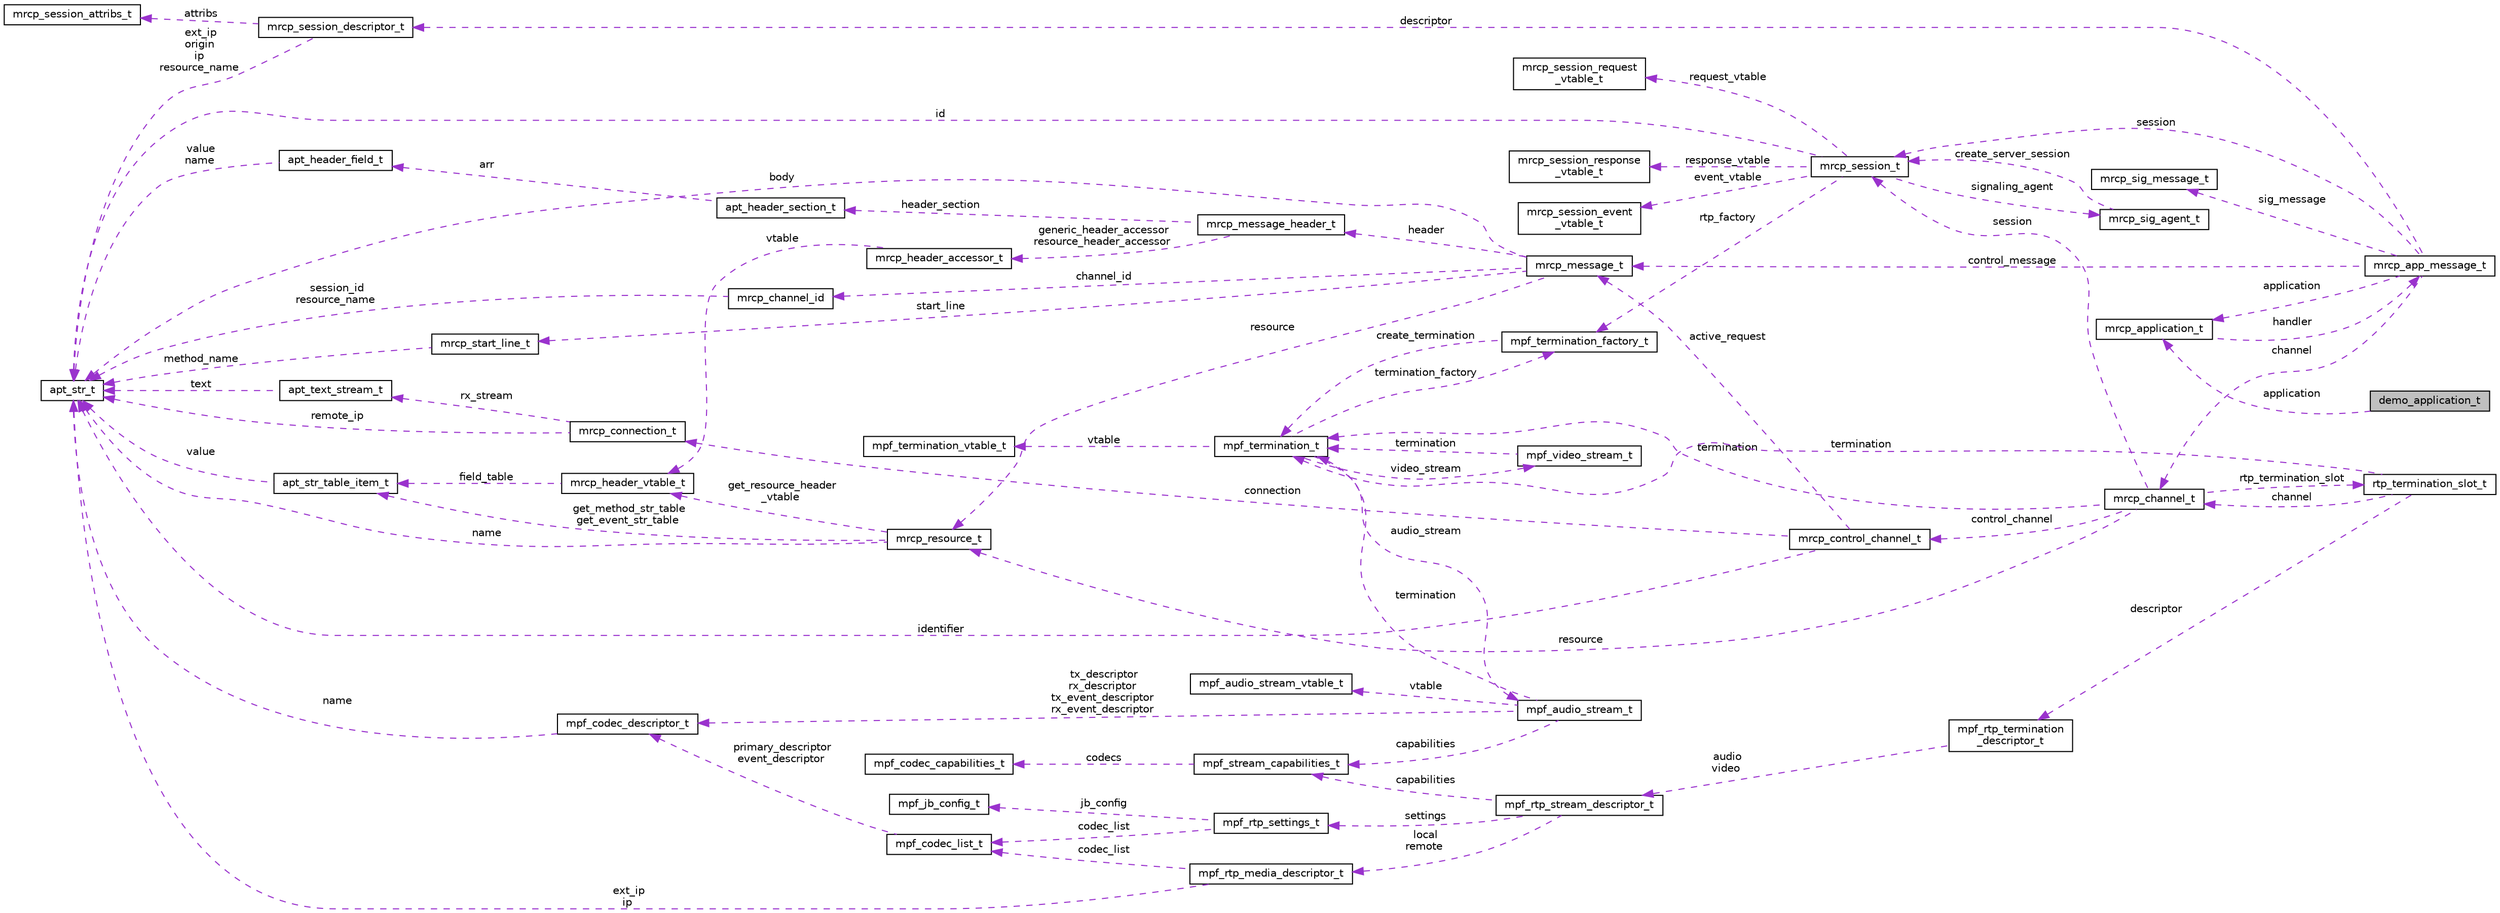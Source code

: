 digraph "demo_application_t"
{
  edge [fontname="Helvetica",fontsize="10",labelfontname="Helvetica",labelfontsize="10"];
  node [fontname="Helvetica",fontsize="10",shape=record];
  rankdir="LR";
  Node1 [label="demo_application_t",height=0.2,width=0.4,color="black", fillcolor="grey75", style="filled", fontcolor="black"];
  Node2 -> Node1 [dir="back",color="darkorchid3",fontsize="10",style="dashed",label=" application" ,fontname="Helvetica"];
  Node2 [label="mrcp_application_t",height=0.2,width=0.4,color="black", fillcolor="white", style="filled",URL="$structmrcp__application__t.html"];
  Node3 -> Node2 [dir="back",color="darkorchid3",fontsize="10",style="dashed",label=" handler" ,fontname="Helvetica"];
  Node3 [label="mrcp_app_message_t",height=0.2,width=0.4,color="black", fillcolor="white", style="filled",URL="$structmrcp__app__message__t.html"];
  Node2 -> Node3 [dir="back",color="darkorchid3",fontsize="10",style="dashed",label=" application" ,fontname="Helvetica"];
  Node4 -> Node3 [dir="back",color="darkorchid3",fontsize="10",style="dashed",label=" session" ,fontname="Helvetica"];
  Node4 [label="mrcp_session_t",height=0.2,width=0.4,color="black", fillcolor="white", style="filled",URL="$structmrcp__session__t.html"];
  Node5 -> Node4 [dir="back",color="darkorchid3",fontsize="10",style="dashed",label=" event_vtable" ,fontname="Helvetica"];
  Node5 [label="mrcp_session_event\l_vtable_t",height=0.2,width=0.4,color="black", fillcolor="white", style="filled",URL="$structmrcp__session__event__vtable__t.html"];
  Node6 -> Node4 [dir="back",color="darkorchid3",fontsize="10",style="dashed",label=" rtp_factory" ,fontname="Helvetica"];
  Node6 [label="mpf_termination_factory_t",height=0.2,width=0.4,color="black", fillcolor="white", style="filled",URL="$structmpf__termination__factory__t.html"];
  Node7 -> Node6 [dir="back",color="darkorchid3",fontsize="10",style="dashed",label=" create_termination" ,fontname="Helvetica"];
  Node7 [label="mpf_termination_t",height=0.2,width=0.4,color="black", fillcolor="white", style="filled",URL="$structmpf__termination__t.html"];
  Node8 -> Node7 [dir="back",color="darkorchid3",fontsize="10",style="dashed",label=" vtable" ,fontname="Helvetica"];
  Node8 [label="mpf_termination_vtable_t",height=0.2,width=0.4,color="black", fillcolor="white", style="filled",URL="$structmpf__termination__vtable__t.html"];
  Node6 -> Node7 [dir="back",color="darkorchid3",fontsize="10",style="dashed",label=" termination_factory" ,fontname="Helvetica"];
  Node9 -> Node7 [dir="back",color="darkorchid3",fontsize="10",style="dashed",label=" audio_stream" ,fontname="Helvetica"];
  Node9 [label="mpf_audio_stream_t",height=0.2,width=0.4,color="black", fillcolor="white", style="filled",URL="$structmpf__audio__stream__t.html"];
  Node10 -> Node9 [dir="back",color="darkorchid3",fontsize="10",style="dashed",label=" vtable" ,fontname="Helvetica"];
  Node10 [label="mpf_audio_stream_vtable_t",height=0.2,width=0.4,color="black", fillcolor="white", style="filled",URL="$structmpf__audio__stream__vtable__t.html"];
  Node11 -> Node9 [dir="back",color="darkorchid3",fontsize="10",style="dashed",label=" capabilities" ,fontname="Helvetica"];
  Node11 [label="mpf_stream_capabilities_t",height=0.2,width=0.4,color="black", fillcolor="white", style="filled",URL="$structmpf__stream__capabilities__t.html"];
  Node12 -> Node11 [dir="back",color="darkorchid3",fontsize="10",style="dashed",label=" codecs" ,fontname="Helvetica"];
  Node12 [label="mpf_codec_capabilities_t",height=0.2,width=0.4,color="black", fillcolor="white", style="filled",URL="$structmpf__codec__capabilities__t.html"];
  Node13 -> Node9 [dir="back",color="darkorchid3",fontsize="10",style="dashed",label=" tx_descriptor\nrx_descriptor\ntx_event_descriptor\nrx_event_descriptor" ,fontname="Helvetica"];
  Node13 [label="mpf_codec_descriptor_t",height=0.2,width=0.4,color="black", fillcolor="white", style="filled",URL="$structmpf__codec__descriptor__t.html"];
  Node14 -> Node13 [dir="back",color="darkorchid3",fontsize="10",style="dashed",label=" name" ,fontname="Helvetica"];
  Node14 [label="apt_str_t",height=0.2,width=0.4,color="black", fillcolor="white", style="filled",URL="$structapt__str__t.html"];
  Node7 -> Node9 [dir="back",color="darkorchid3",fontsize="10",style="dashed",label=" termination" ,fontname="Helvetica"];
  Node15 -> Node7 [dir="back",color="darkorchid3",fontsize="10",style="dashed",label=" video_stream" ,fontname="Helvetica"];
  Node15 [label="mpf_video_stream_t",height=0.2,width=0.4,color="black", fillcolor="white", style="filled",URL="$structmpf__video__stream__t.html"];
  Node7 -> Node15 [dir="back",color="darkorchid3",fontsize="10",style="dashed",label=" termination" ,fontname="Helvetica"];
  Node14 -> Node4 [dir="back",color="darkorchid3",fontsize="10",style="dashed",label=" id" ,fontname="Helvetica"];
  Node16 -> Node4 [dir="back",color="darkorchid3",fontsize="10",style="dashed",label=" request_vtable" ,fontname="Helvetica"];
  Node16 [label="mrcp_session_request\l_vtable_t",height=0.2,width=0.4,color="black", fillcolor="white", style="filled",URL="$structmrcp__session__request__vtable__t.html"];
  Node17 -> Node4 [dir="back",color="darkorchid3",fontsize="10",style="dashed",label=" signaling_agent" ,fontname="Helvetica"];
  Node17 [label="mrcp_sig_agent_t",height=0.2,width=0.4,color="black", fillcolor="white", style="filled",URL="$structmrcp__sig__agent__t.html"];
  Node4 -> Node17 [dir="back",color="darkorchid3",fontsize="10",style="dashed",label=" create_server_session" ,fontname="Helvetica"];
  Node18 -> Node4 [dir="back",color="darkorchid3",fontsize="10",style="dashed",label=" response_vtable" ,fontname="Helvetica"];
  Node18 [label="mrcp_session_response\l_vtable_t",height=0.2,width=0.4,color="black", fillcolor="white", style="filled",URL="$structmrcp__session__response__vtable__t.html"];
  Node19 -> Node3 [dir="back",color="darkorchid3",fontsize="10",style="dashed",label=" control_message" ,fontname="Helvetica"];
  Node19 [label="mrcp_message_t",height=0.2,width=0.4,color="black", fillcolor="white", style="filled",URL="$structmrcp__message__t.html"];
  Node20 -> Node19 [dir="back",color="darkorchid3",fontsize="10",style="dashed",label=" start_line" ,fontname="Helvetica"];
  Node20 [label="mrcp_start_line_t",height=0.2,width=0.4,color="black", fillcolor="white", style="filled",URL="$structmrcp__start__line__t.html"];
  Node14 -> Node20 [dir="back",color="darkorchid3",fontsize="10",style="dashed",label=" method_name" ,fontname="Helvetica"];
  Node14 -> Node19 [dir="back",color="darkorchid3",fontsize="10",style="dashed",label=" body" ,fontname="Helvetica"];
  Node21 -> Node19 [dir="back",color="darkorchid3",fontsize="10",style="dashed",label=" header" ,fontname="Helvetica"];
  Node21 [label="mrcp_message_header_t",height=0.2,width=0.4,color="black", fillcolor="white", style="filled",URL="$structmrcp__message__header__t.html"];
  Node22 -> Node21 [dir="back",color="darkorchid3",fontsize="10",style="dashed",label=" header_section" ,fontname="Helvetica"];
  Node22 [label="apt_header_section_t",height=0.2,width=0.4,color="black", fillcolor="white", style="filled",URL="$structapt__header__section__t.html"];
  Node23 -> Node22 [dir="back",color="darkorchid3",fontsize="10",style="dashed",label=" arr" ,fontname="Helvetica"];
  Node23 [label="apt_header_field_t",height=0.2,width=0.4,color="black", fillcolor="white", style="filled",URL="$structapt__header__field__t.html"];
  Node14 -> Node23 [dir="back",color="darkorchid3",fontsize="10",style="dashed",label=" value\nname" ,fontname="Helvetica"];
  Node24 -> Node21 [dir="back",color="darkorchid3",fontsize="10",style="dashed",label=" generic_header_accessor\nresource_header_accessor" ,fontname="Helvetica"];
  Node24 [label="mrcp_header_accessor_t",height=0.2,width=0.4,color="black", fillcolor="white", style="filled",URL="$structmrcp__header__accessor__t.html"];
  Node25 -> Node24 [dir="back",color="darkorchid3",fontsize="10",style="dashed",label=" vtable" ,fontname="Helvetica"];
  Node25 [label="mrcp_header_vtable_t",height=0.2,width=0.4,color="black", fillcolor="white", style="filled",URL="$structmrcp__header__vtable__t.html"];
  Node26 -> Node25 [dir="back",color="darkorchid3",fontsize="10",style="dashed",label=" field_table" ,fontname="Helvetica"];
  Node26 [label="apt_str_table_item_t",height=0.2,width=0.4,color="black", fillcolor="white", style="filled",URL="$structapt__str__table__item__t.html"];
  Node14 -> Node26 [dir="back",color="darkorchid3",fontsize="10",style="dashed",label=" value" ,fontname="Helvetica"];
  Node27 -> Node19 [dir="back",color="darkorchid3",fontsize="10",style="dashed",label=" resource" ,fontname="Helvetica"];
  Node27 [label="mrcp_resource_t",height=0.2,width=0.4,color="black", fillcolor="white", style="filled",URL="$structmrcp__resource__t.html"];
  Node14 -> Node27 [dir="back",color="darkorchid3",fontsize="10",style="dashed",label=" name" ,fontname="Helvetica"];
  Node25 -> Node27 [dir="back",color="darkorchid3",fontsize="10",style="dashed",label=" get_resource_header\l_vtable" ,fontname="Helvetica"];
  Node26 -> Node27 [dir="back",color="darkorchid3",fontsize="10",style="dashed",label=" get_method_str_table\nget_event_str_table" ,fontname="Helvetica"];
  Node28 -> Node19 [dir="back",color="darkorchid3",fontsize="10",style="dashed",label=" channel_id" ,fontname="Helvetica"];
  Node28 [label="mrcp_channel_id",height=0.2,width=0.4,color="black", fillcolor="white", style="filled",URL="$structmrcp__channel__id.html"];
  Node14 -> Node28 [dir="back",color="darkorchid3",fontsize="10",style="dashed",label=" session_id\nresource_name" ,fontname="Helvetica"];
  Node29 -> Node3 [dir="back",color="darkorchid3",fontsize="10",style="dashed",label=" descriptor" ,fontname="Helvetica"];
  Node29 [label="mrcp_session_descriptor_t",height=0.2,width=0.4,color="black", fillcolor="white", style="filled",URL="$structmrcp__session__descriptor__t.html"];
  Node14 -> Node29 [dir="back",color="darkorchid3",fontsize="10",style="dashed",label=" ext_ip\norigin\nip\nresource_name" ,fontname="Helvetica"];
  Node30 -> Node29 [dir="back",color="darkorchid3",fontsize="10",style="dashed",label=" attribs" ,fontname="Helvetica"];
  Node30 [label="mrcp_session_attribs_t",height=0.2,width=0.4,color="black", fillcolor="white", style="filled",URL="$structmrcp__session__attribs__t.html"];
  Node31 -> Node3 [dir="back",color="darkorchid3",fontsize="10",style="dashed",label=" channel" ,fontname="Helvetica"];
  Node31 [label="mrcp_channel_t",height=0.2,width=0.4,color="black", fillcolor="white", style="filled",URL="$structmrcp__channel__t.html"];
  Node32 -> Node31 [dir="back",color="darkorchid3",fontsize="10",style="dashed",label=" control_channel" ,fontname="Helvetica"];
  Node32 [label="mrcp_control_channel_t",height=0.2,width=0.4,color="black", fillcolor="white", style="filled",URL="$structmrcp__control__channel__t.html"];
  Node14 -> Node32 [dir="back",color="darkorchid3",fontsize="10",style="dashed",label=" identifier" ,fontname="Helvetica"];
  Node33 -> Node32 [dir="back",color="darkorchid3",fontsize="10",style="dashed",label=" connection" ,fontname="Helvetica"];
  Node33 [label="mrcp_connection_t",height=0.2,width=0.4,color="black", fillcolor="white", style="filled",URL="$structmrcp__connection__t.html"];
  Node14 -> Node33 [dir="back",color="darkorchid3",fontsize="10",style="dashed",label=" remote_ip" ,fontname="Helvetica"];
  Node34 -> Node33 [dir="back",color="darkorchid3",fontsize="10",style="dashed",label=" rx_stream" ,fontname="Helvetica"];
  Node34 [label="apt_text_stream_t",height=0.2,width=0.4,color="black", fillcolor="white", style="filled",URL="$structapt__text__stream__t.html"];
  Node14 -> Node34 [dir="back",color="darkorchid3",fontsize="10",style="dashed",label=" text" ,fontname="Helvetica"];
  Node19 -> Node32 [dir="back",color="darkorchid3",fontsize="10",style="dashed",label=" active_request" ,fontname="Helvetica"];
  Node35 -> Node31 [dir="back",color="darkorchid3",fontsize="10",style="dashed",label=" rtp_termination_slot" ,fontname="Helvetica"];
  Node35 [label="rtp_termination_slot_t",height=0.2,width=0.4,color="black", fillcolor="white", style="filled",URL="$structrtp__termination__slot__t.html"];
  Node7 -> Node35 [dir="back",color="darkorchid3",fontsize="10",style="dashed",label=" termination" ,fontname="Helvetica"];
  Node31 -> Node35 [dir="back",color="darkorchid3",fontsize="10",style="dashed",label=" channel" ,fontname="Helvetica"];
  Node36 -> Node35 [dir="back",color="darkorchid3",fontsize="10",style="dashed",label=" descriptor" ,fontname="Helvetica"];
  Node36 [label="mpf_rtp_termination\l_descriptor_t",height=0.2,width=0.4,color="black", fillcolor="white", style="filled",URL="$structmpf__rtp__termination__descriptor__t.html"];
  Node37 -> Node36 [dir="back",color="darkorchid3",fontsize="10",style="dashed",label=" audio\nvideo" ,fontname="Helvetica"];
  Node37 [label="mpf_rtp_stream_descriptor_t",height=0.2,width=0.4,color="black", fillcolor="white", style="filled",URL="$structmpf__rtp__stream__descriptor__t.html"];
  Node38 -> Node37 [dir="back",color="darkorchid3",fontsize="10",style="dashed",label=" settings" ,fontname="Helvetica"];
  Node38 [label="mpf_rtp_settings_t",height=0.2,width=0.4,color="black", fillcolor="white", style="filled",URL="$structmpf__rtp__settings__t.html"];
  Node39 -> Node38 [dir="back",color="darkorchid3",fontsize="10",style="dashed",label=" jb_config" ,fontname="Helvetica"];
  Node39 [label="mpf_jb_config_t",height=0.2,width=0.4,color="black", fillcolor="white", style="filled",URL="$structmpf__jb__config__t.html"];
  Node40 -> Node38 [dir="back",color="darkorchid3",fontsize="10",style="dashed",label=" codec_list" ,fontname="Helvetica"];
  Node40 [label="mpf_codec_list_t",height=0.2,width=0.4,color="black", fillcolor="white", style="filled",URL="$structmpf__codec__list__t.html"];
  Node13 -> Node40 [dir="back",color="darkorchid3",fontsize="10",style="dashed",label=" primary_descriptor\nevent_descriptor" ,fontname="Helvetica"];
  Node11 -> Node37 [dir="back",color="darkorchid3",fontsize="10",style="dashed",label=" capabilities" ,fontname="Helvetica"];
  Node41 -> Node37 [dir="back",color="darkorchid3",fontsize="10",style="dashed",label=" local\nremote" ,fontname="Helvetica"];
  Node41 [label="mpf_rtp_media_descriptor_t",height=0.2,width=0.4,color="black", fillcolor="white", style="filled",URL="$structmpf__rtp__media__descriptor__t.html"];
  Node14 -> Node41 [dir="back",color="darkorchid3",fontsize="10",style="dashed",label=" ext_ip\nip" ,fontname="Helvetica"];
  Node40 -> Node41 [dir="back",color="darkorchid3",fontsize="10",style="dashed",label=" codec_list" ,fontname="Helvetica"];
  Node4 -> Node31 [dir="back",color="darkorchid3",fontsize="10",style="dashed",label=" session" ,fontname="Helvetica"];
  Node7 -> Node31 [dir="back",color="darkorchid3",fontsize="10",style="dashed",label=" termination" ,fontname="Helvetica"];
  Node27 -> Node31 [dir="back",color="darkorchid3",fontsize="10",style="dashed",label=" resource" ,fontname="Helvetica"];
  Node42 -> Node3 [dir="back",color="darkorchid3",fontsize="10",style="dashed",label=" sig_message" ,fontname="Helvetica"];
  Node42 [label="mrcp_sig_message_t",height=0.2,width=0.4,color="black", fillcolor="white", style="filled",URL="$structmrcp__sig__message__t.html"];
}
